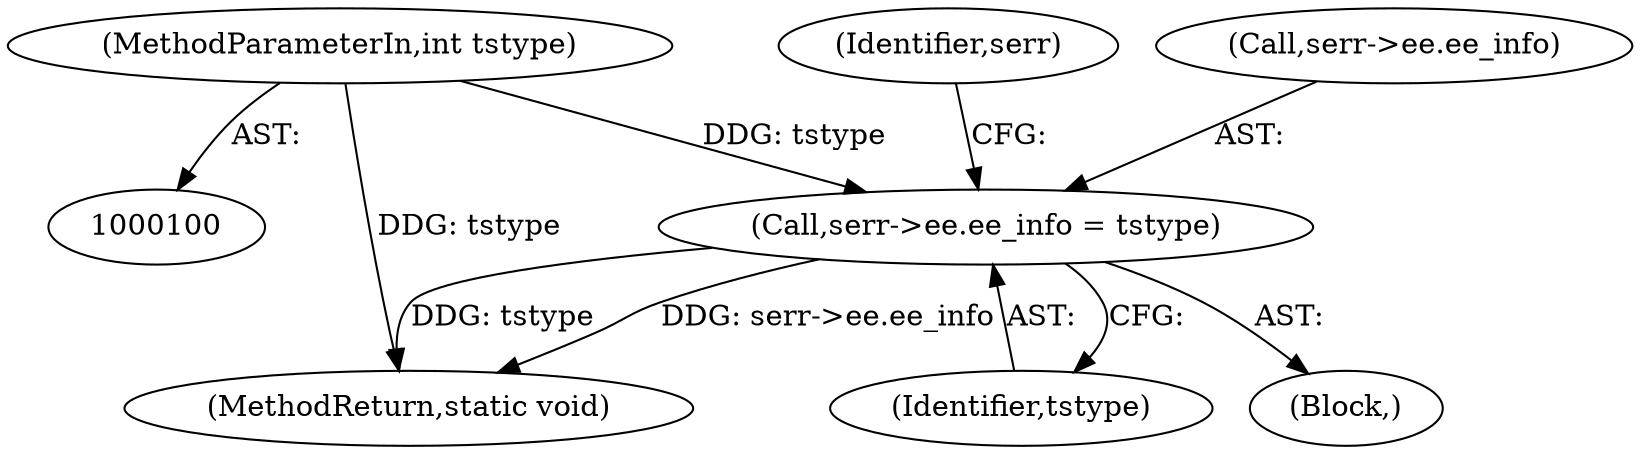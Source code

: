 digraph "0_linux_4ef1b2869447411ad3ef91ad7d4891a83c1a509a@pointer" {
"1000140" [label="(Call,serr->ee.ee_info = tstype)"];
"1000103" [label="(MethodParameterIn,int tstype)"];
"1000103" [label="(MethodParameterIn,int tstype)"];
"1000146" [label="(Identifier,tstype)"];
"1000199" [label="(MethodReturn,static void)"];
"1000140" [label="(Call,serr->ee.ee_info = tstype)"];
"1000149" [label="(Identifier,serr)"];
"1000105" [label="(Block,)"];
"1000141" [label="(Call,serr->ee.ee_info)"];
"1000140" -> "1000105"  [label="AST: "];
"1000140" -> "1000146"  [label="CFG: "];
"1000141" -> "1000140"  [label="AST: "];
"1000146" -> "1000140"  [label="AST: "];
"1000149" -> "1000140"  [label="CFG: "];
"1000140" -> "1000199"  [label="DDG: tstype"];
"1000140" -> "1000199"  [label="DDG: serr->ee.ee_info"];
"1000103" -> "1000140"  [label="DDG: tstype"];
"1000103" -> "1000100"  [label="AST: "];
"1000103" -> "1000199"  [label="DDG: tstype"];
}
